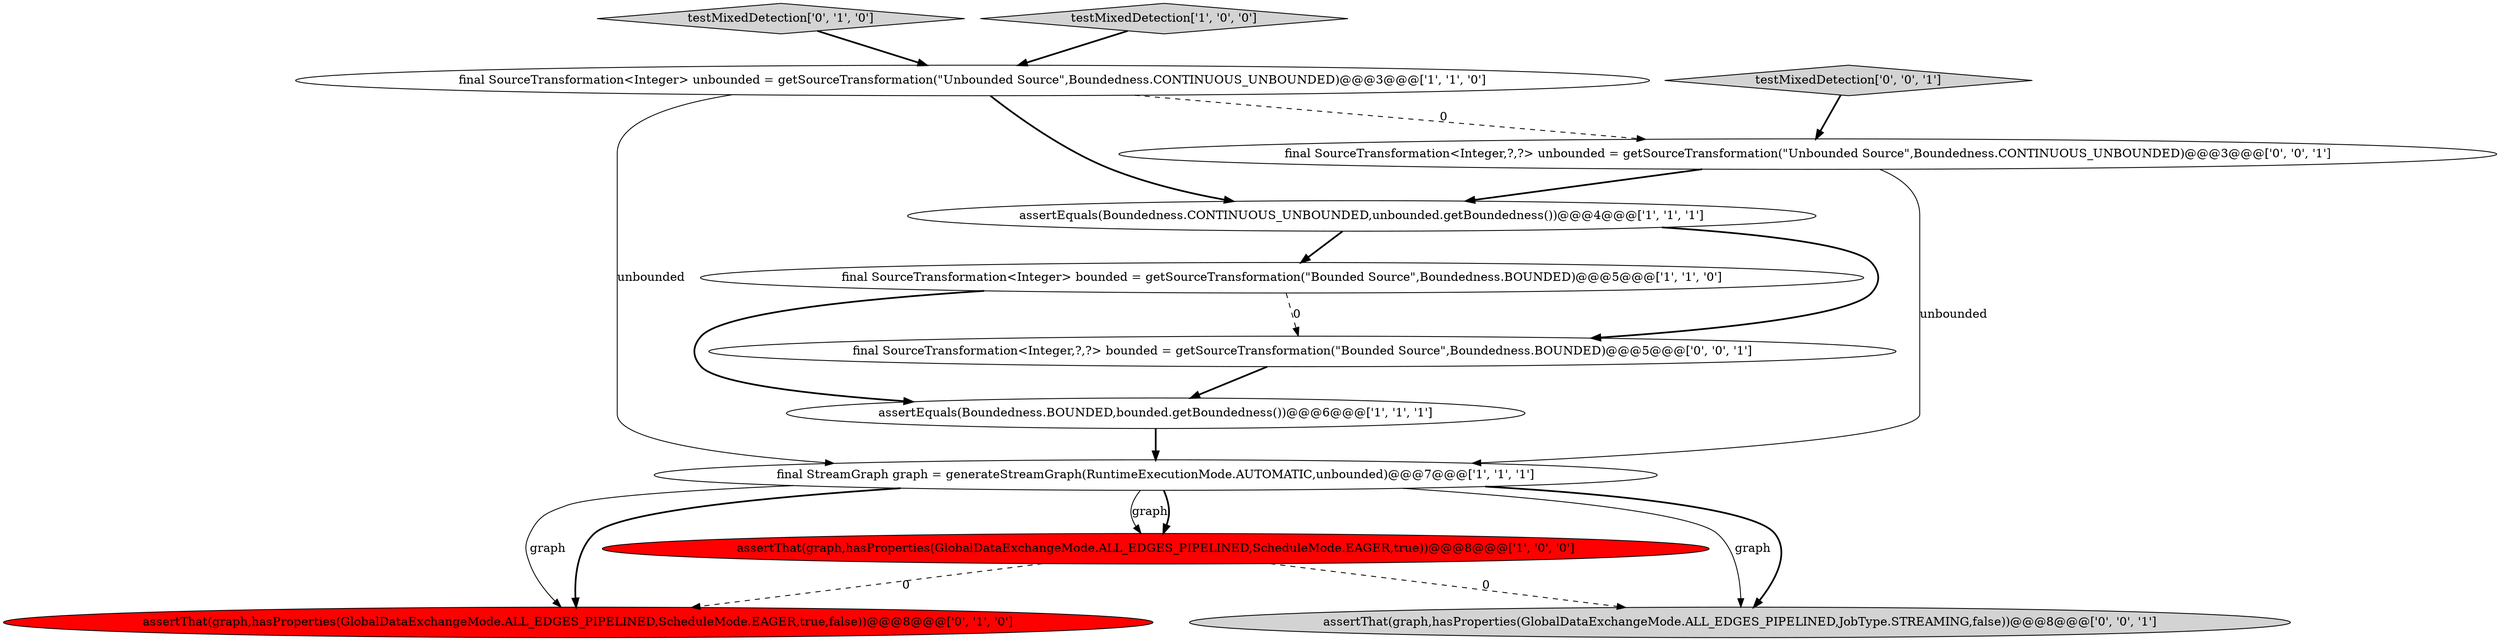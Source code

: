 digraph {
6 [style = filled, label = "final StreamGraph graph = generateStreamGraph(RuntimeExecutionMode.AUTOMATIC,unbounded)@@@7@@@['1', '1', '1']", fillcolor = white, shape = ellipse image = "AAA0AAABBB1BBB"];
7 [style = filled, label = "assertThat(graph,hasProperties(GlobalDataExchangeMode.ALL_EDGES_PIPELINED,ScheduleMode.EAGER,true,false))@@@8@@@['0', '1', '0']", fillcolor = red, shape = ellipse image = "AAA1AAABBB2BBB"];
5 [style = filled, label = "assertThat(graph,hasProperties(GlobalDataExchangeMode.ALL_EDGES_PIPELINED,ScheduleMode.EAGER,true))@@@8@@@['1', '0', '0']", fillcolor = red, shape = ellipse image = "AAA1AAABBB1BBB"];
9 [style = filled, label = "assertThat(graph,hasProperties(GlobalDataExchangeMode.ALL_EDGES_PIPELINED,JobType.STREAMING,false))@@@8@@@['0', '0', '1']", fillcolor = lightgray, shape = ellipse image = "AAA0AAABBB3BBB"];
0 [style = filled, label = "final SourceTransformation<Integer> bounded = getSourceTransformation(\"Bounded Source\",Boundedness.BOUNDED)@@@5@@@['1', '1', '0']", fillcolor = white, shape = ellipse image = "AAA0AAABBB1BBB"];
4 [style = filled, label = "final SourceTransformation<Integer> unbounded = getSourceTransformation(\"Unbounded Source\",Boundedness.CONTINUOUS_UNBOUNDED)@@@3@@@['1', '1', '0']", fillcolor = white, shape = ellipse image = "AAA0AAABBB1BBB"];
3 [style = filled, label = "assertEquals(Boundedness.BOUNDED,bounded.getBoundedness())@@@6@@@['1', '1', '1']", fillcolor = white, shape = ellipse image = "AAA0AAABBB1BBB"];
2 [style = filled, label = "assertEquals(Boundedness.CONTINUOUS_UNBOUNDED,unbounded.getBoundedness())@@@4@@@['1', '1', '1']", fillcolor = white, shape = ellipse image = "AAA0AAABBB1BBB"];
8 [style = filled, label = "testMixedDetection['0', '1', '0']", fillcolor = lightgray, shape = diamond image = "AAA0AAABBB2BBB"];
12 [style = filled, label = "testMixedDetection['0', '0', '1']", fillcolor = lightgray, shape = diamond image = "AAA0AAABBB3BBB"];
1 [style = filled, label = "testMixedDetection['1', '0', '0']", fillcolor = lightgray, shape = diamond image = "AAA0AAABBB1BBB"];
11 [style = filled, label = "final SourceTransformation<Integer,?,?> bounded = getSourceTransformation(\"Bounded Source\",Boundedness.BOUNDED)@@@5@@@['0', '0', '1']", fillcolor = white, shape = ellipse image = "AAA0AAABBB3BBB"];
10 [style = filled, label = "final SourceTransformation<Integer,?,?> unbounded = getSourceTransformation(\"Unbounded Source\",Boundedness.CONTINUOUS_UNBOUNDED)@@@3@@@['0', '0', '1']", fillcolor = white, shape = ellipse image = "AAA0AAABBB3BBB"];
0->3 [style = bold, label=""];
1->4 [style = bold, label=""];
6->9 [style = solid, label="graph"];
4->6 [style = solid, label="unbounded"];
3->6 [style = bold, label=""];
5->9 [style = dashed, label="0"];
0->11 [style = dashed, label="0"];
4->2 [style = bold, label=""];
6->5 [style = solid, label="graph"];
6->7 [style = solid, label="graph"];
6->5 [style = bold, label=""];
10->6 [style = solid, label="unbounded"];
2->0 [style = bold, label=""];
12->10 [style = bold, label=""];
11->3 [style = bold, label=""];
10->2 [style = bold, label=""];
8->4 [style = bold, label=""];
6->9 [style = bold, label=""];
6->7 [style = bold, label=""];
5->7 [style = dashed, label="0"];
4->10 [style = dashed, label="0"];
2->11 [style = bold, label=""];
}
